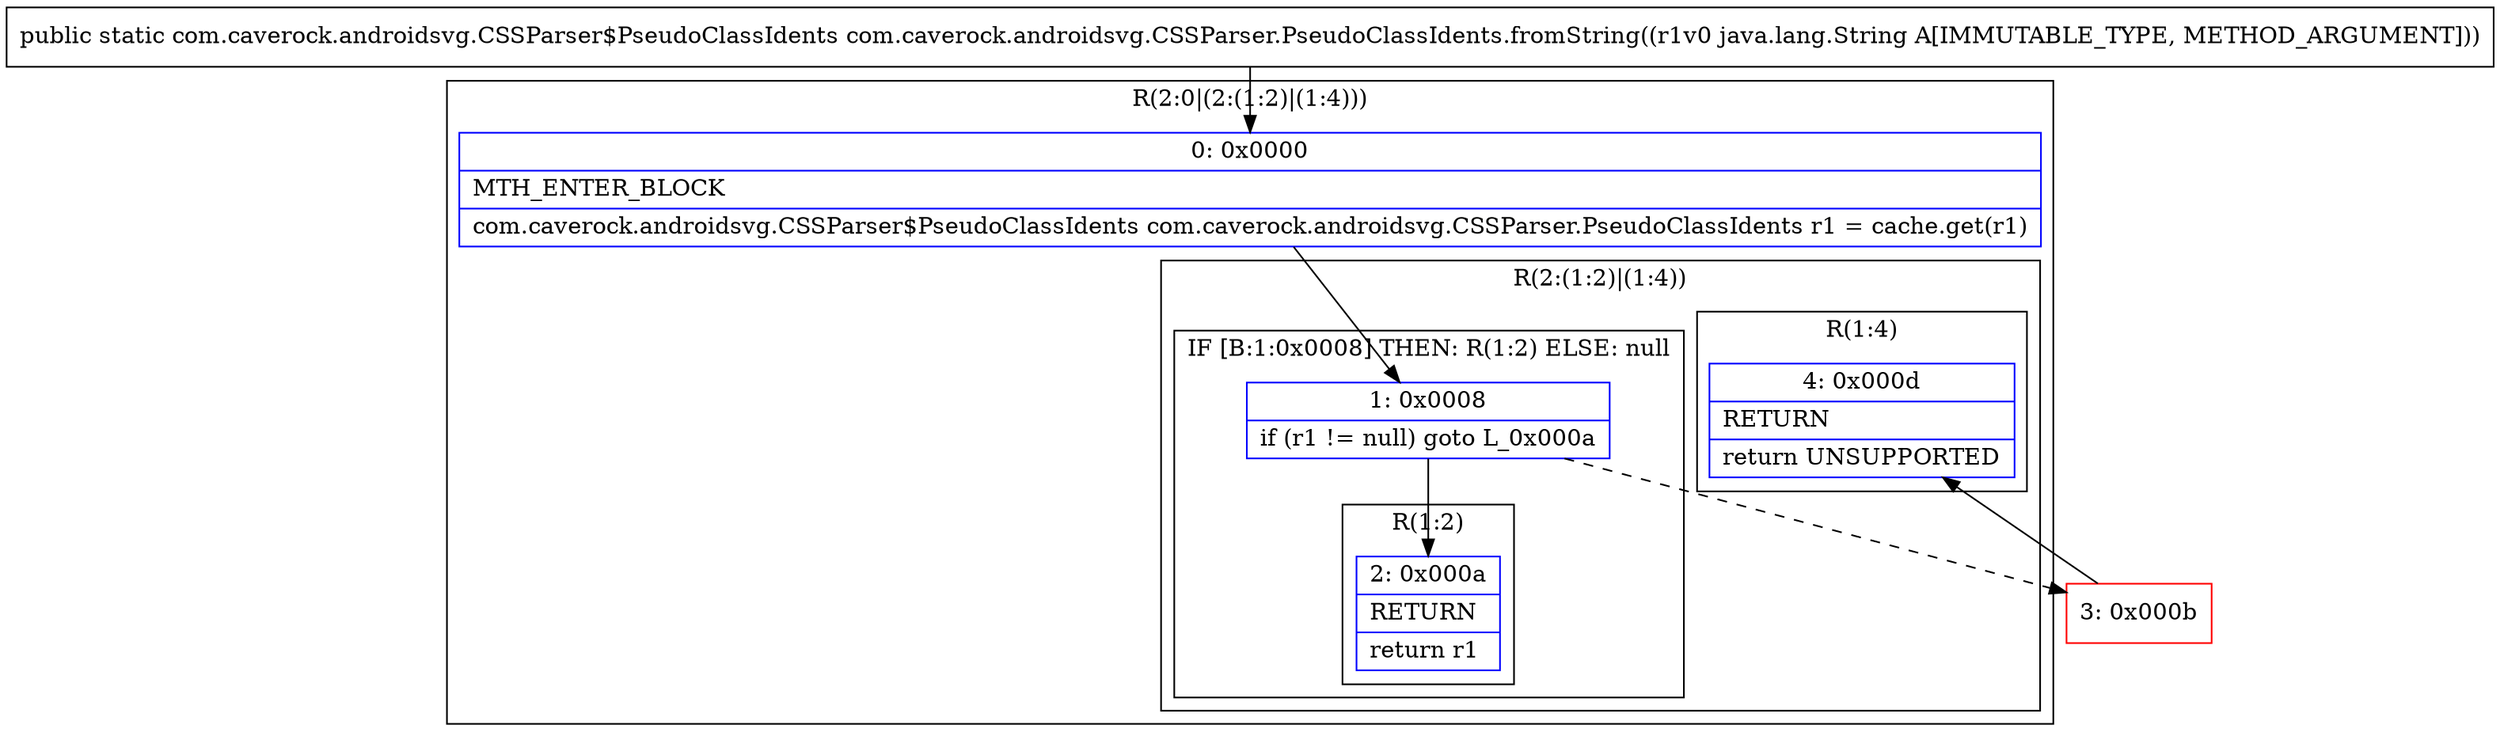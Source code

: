 digraph "CFG forcom.caverock.androidsvg.CSSParser.PseudoClassIdents.fromString(Ljava\/lang\/String;)Lcom\/caverock\/androidsvg\/CSSParser$PseudoClassIdents;" {
subgraph cluster_Region_1911576106 {
label = "R(2:0|(2:(1:2)|(1:4)))";
node [shape=record,color=blue];
Node_0 [shape=record,label="{0\:\ 0x0000|MTH_ENTER_BLOCK\l|com.caverock.androidsvg.CSSParser$PseudoClassIdents com.caverock.androidsvg.CSSParser.PseudoClassIdents r1 = cache.get(r1)\l}"];
subgraph cluster_Region_2087127339 {
label = "R(2:(1:2)|(1:4))";
node [shape=record,color=blue];
subgraph cluster_IfRegion_1049218138 {
label = "IF [B:1:0x0008] THEN: R(1:2) ELSE: null";
node [shape=record,color=blue];
Node_1 [shape=record,label="{1\:\ 0x0008|if (r1 != null) goto L_0x000a\l}"];
subgraph cluster_Region_1068066710 {
label = "R(1:2)";
node [shape=record,color=blue];
Node_2 [shape=record,label="{2\:\ 0x000a|RETURN\l|return r1\l}"];
}
}
subgraph cluster_Region_439336980 {
label = "R(1:4)";
node [shape=record,color=blue];
Node_4 [shape=record,label="{4\:\ 0x000d|RETURN\l|return UNSUPPORTED\l}"];
}
}
}
Node_3 [shape=record,color=red,label="{3\:\ 0x000b}"];
MethodNode[shape=record,label="{public static com.caverock.androidsvg.CSSParser$PseudoClassIdents com.caverock.androidsvg.CSSParser.PseudoClassIdents.fromString((r1v0 java.lang.String A[IMMUTABLE_TYPE, METHOD_ARGUMENT])) }"];
MethodNode -> Node_0;
Node_0 -> Node_1;
Node_1 -> Node_2;
Node_1 -> Node_3[style=dashed];
Node_3 -> Node_4;
}

